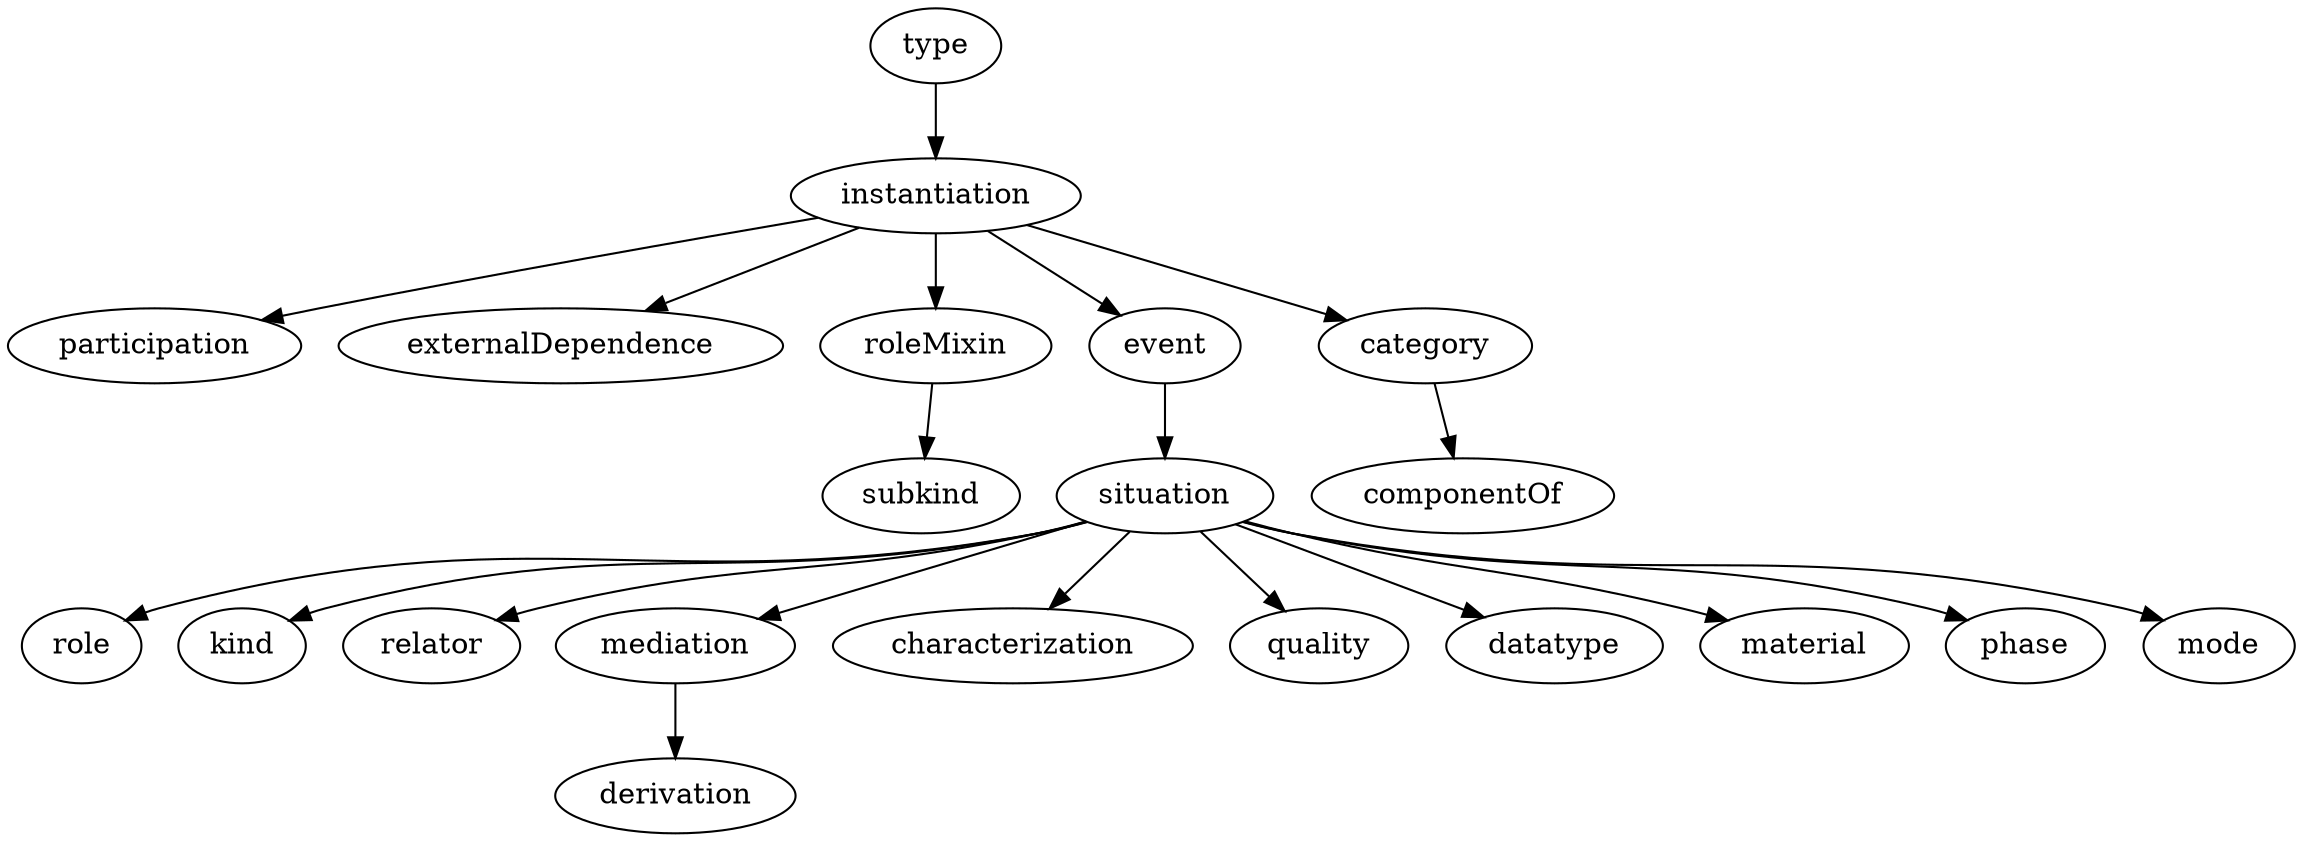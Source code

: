 strict digraph  {
type;
instantiation;
participation;
externalDependence;
roleMixin;
event;
category;
situation;
role;
kind;
relator;
mediation;
characterization;
quality;
datatype;
material;
phase;
mode;
componentOf;
subkind;
derivation;
type -> instantiation;
instantiation -> participation;
instantiation -> externalDependence;
instantiation -> roleMixin;
instantiation -> event;
instantiation -> category;
roleMixin -> subkind;
event -> situation;
category -> componentOf;
situation -> role;
situation -> kind;
situation -> relator;
situation -> mediation;
situation -> characterization;
situation -> quality;
situation -> datatype;
situation -> material;
situation -> phase;
situation -> mode;
mediation -> derivation;
}
